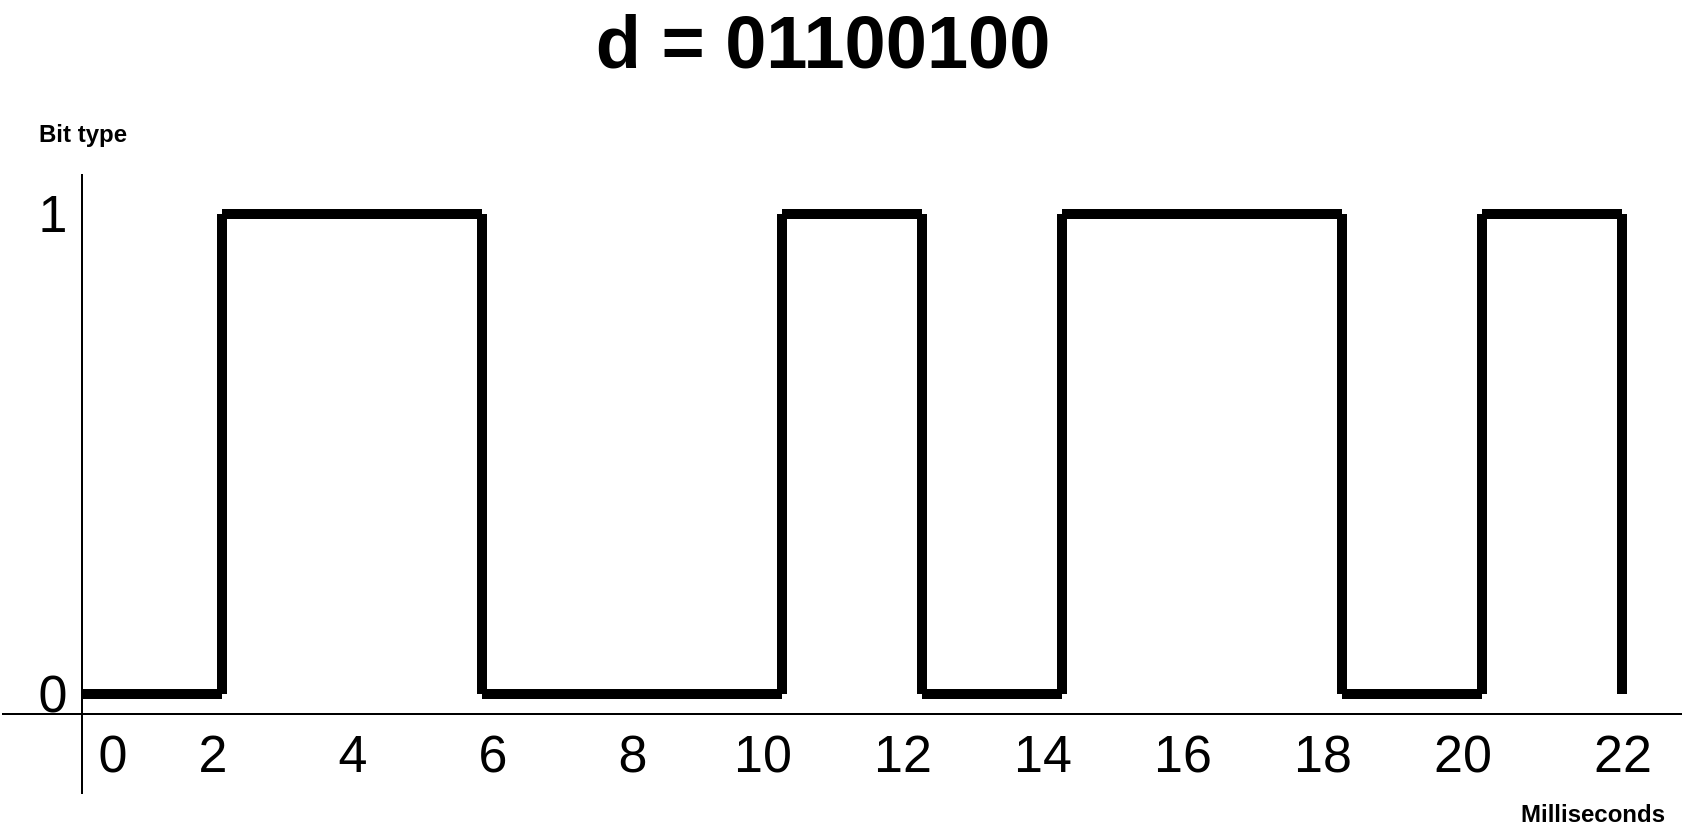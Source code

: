 <mxfile version="14.7.6" type="device"><diagram id="94SRP8zvHwiKa8jWGlW-" name="Page-1"><mxGraphModel dx="1422" dy="762" grid="1" gridSize="10" guides="1" tooltips="1" connect="1" arrows="1" fold="1" page="1" pageScale="1" pageWidth="850" pageHeight="1100" math="0" shadow="0"><root><mxCell id="0"/><mxCell id="1" parent="0"/><mxCell id="ejv7wlQHfAKgPrOIMNGD-2" value="" style="endArrow=none;html=1;" edge="1" parent="1"><mxGeometry width="50" height="50" relative="1" as="geometry"><mxPoint x="40" y="520" as="sourcePoint"/><mxPoint x="40" y="210" as="targetPoint"/></mxGeometry></mxCell><mxCell id="ejv7wlQHfAKgPrOIMNGD-3" value="" style="endArrow=none;html=1;" edge="1" parent="1"><mxGeometry width="50" height="50" relative="1" as="geometry"><mxPoint y="480" as="sourcePoint"/><mxPoint x="840" y="480" as="targetPoint"/></mxGeometry></mxCell><mxCell id="ejv7wlQHfAKgPrOIMNGD-4" value="&lt;b&gt;Milliseconds&lt;/b&gt;" style="text;html=1;align=center;verticalAlign=middle;resizable=0;points=[];autosize=1;strokeColor=none;" vertex="1" parent="1"><mxGeometry x="750" y="520" width="90" height="20" as="geometry"/></mxCell><mxCell id="ejv7wlQHfAKgPrOIMNGD-5" value="&lt;b&gt;Bit type&lt;br&gt;&lt;/b&gt;" style="text;html=1;align=center;verticalAlign=middle;resizable=0;points=[];autosize=1;strokeColor=none;" vertex="1" parent="1"><mxGeometry x="10" y="180" width="60" height="20" as="geometry"/></mxCell><mxCell id="ejv7wlQHfAKgPrOIMNGD-6" value="&lt;font style=&quot;font-size: 26px&quot;&gt;1&lt;/font&gt;" style="text;html=1;align=center;verticalAlign=middle;resizable=0;points=[];autosize=1;strokeColor=none;" vertex="1" parent="1"><mxGeometry x="10" y="220" width="30" height="20" as="geometry"/></mxCell><mxCell id="ejv7wlQHfAKgPrOIMNGD-7" value="&lt;font style=&quot;font-size: 26px&quot;&gt;0&lt;/font&gt;" style="text;html=1;align=center;verticalAlign=middle;resizable=0;points=[];autosize=1;strokeColor=none;" vertex="1" parent="1"><mxGeometry x="10" y="460" width="30" height="20" as="geometry"/></mxCell><mxCell id="ejv7wlQHfAKgPrOIMNGD-8" value="&lt;font style=&quot;font-size: 26px&quot;&gt;0&lt;/font&gt;" style="text;html=1;align=center;verticalAlign=middle;resizable=0;points=[];autosize=1;strokeColor=none;" vertex="1" parent="1"><mxGeometry x="40" y="490" width="30" height="20" as="geometry"/></mxCell><mxCell id="ejv7wlQHfAKgPrOIMNGD-9" value="&lt;font style=&quot;font-size: 26px&quot;&gt;2&lt;/font&gt;" style="text;html=1;align=center;verticalAlign=middle;resizable=0;points=[];autosize=1;strokeColor=none;" vertex="1" parent="1"><mxGeometry x="90" y="490" width="30" height="20" as="geometry"/></mxCell><mxCell id="ejv7wlQHfAKgPrOIMNGD-10" value="&lt;font style=&quot;font-size: 26px&quot;&gt;4&lt;/font&gt;" style="text;html=1;align=center;verticalAlign=middle;resizable=0;points=[];autosize=1;strokeColor=none;" vertex="1" parent="1"><mxGeometry x="160" y="490" width="30" height="20" as="geometry"/></mxCell><mxCell id="ejv7wlQHfAKgPrOIMNGD-11" value="&lt;font style=&quot;font-size: 26px&quot;&gt;6&lt;/font&gt;" style="text;html=1;align=center;verticalAlign=middle;resizable=0;points=[];autosize=1;strokeColor=none;" vertex="1" parent="1"><mxGeometry x="230" y="490" width="30" height="20" as="geometry"/></mxCell><mxCell id="ejv7wlQHfAKgPrOIMNGD-12" value="&lt;font style=&quot;font-size: 26px&quot;&gt;8&lt;/font&gt;" style="text;html=1;align=center;verticalAlign=middle;resizable=0;points=[];autosize=1;strokeColor=none;" vertex="1" parent="1"><mxGeometry x="300" y="490" width="30" height="20" as="geometry"/></mxCell><mxCell id="ejv7wlQHfAKgPrOIMNGD-13" value="&lt;font style=&quot;font-size: 26px&quot;&gt;10&lt;/font&gt;" style="text;html=1;align=center;verticalAlign=middle;resizable=0;points=[];autosize=1;strokeColor=none;" vertex="1" parent="1"><mxGeometry x="360" y="490" width="40" height="20" as="geometry"/></mxCell><mxCell id="ejv7wlQHfAKgPrOIMNGD-14" value="&lt;font style=&quot;font-size: 26px&quot;&gt;12&lt;/font&gt;" style="text;html=1;align=center;verticalAlign=middle;resizable=0;points=[];autosize=1;strokeColor=none;" vertex="1" parent="1"><mxGeometry x="430" y="490" width="40" height="20" as="geometry"/></mxCell><mxCell id="ejv7wlQHfAKgPrOIMNGD-15" value="&lt;font style=&quot;font-size: 26px&quot;&gt;14&lt;/font&gt;" style="text;html=1;align=center;verticalAlign=middle;resizable=0;points=[];autosize=1;strokeColor=none;" vertex="1" parent="1"><mxGeometry x="500" y="490" width="40" height="20" as="geometry"/></mxCell><mxCell id="ejv7wlQHfAKgPrOIMNGD-16" value="&lt;font style=&quot;font-size: 26px&quot;&gt;16&lt;/font&gt;" style="text;html=1;align=center;verticalAlign=middle;resizable=0;points=[];autosize=1;strokeColor=none;" vertex="1" parent="1"><mxGeometry x="570" y="490" width="40" height="20" as="geometry"/></mxCell><mxCell id="ejv7wlQHfAKgPrOIMNGD-17" value="&lt;font style=&quot;font-size: 26px&quot;&gt;18&lt;/font&gt;" style="text;html=1;align=center;verticalAlign=middle;resizable=0;points=[];autosize=1;strokeColor=none;" vertex="1" parent="1"><mxGeometry x="640" y="490" width="40" height="20" as="geometry"/></mxCell><mxCell id="ejv7wlQHfAKgPrOIMNGD-18" value="&lt;font style=&quot;font-size: 26px&quot;&gt;20&lt;/font&gt;" style="text;html=1;align=center;verticalAlign=middle;resizable=0;points=[];autosize=1;strokeColor=none;" vertex="1" parent="1"><mxGeometry x="710" y="490" width="40" height="20" as="geometry"/></mxCell><mxCell id="ejv7wlQHfAKgPrOIMNGD-19" value="&lt;font style=&quot;font-size: 26px&quot;&gt;22&lt;/font&gt;" style="text;html=1;align=center;verticalAlign=middle;resizable=0;points=[];autosize=1;strokeColor=none;" vertex="1" parent="1"><mxGeometry x="790" y="490" width="40" height="20" as="geometry"/></mxCell><mxCell id="ejv7wlQHfAKgPrOIMNGD-21" value="" style="endArrow=none;html=1;strokeWidth=5;" edge="1" parent="1"><mxGeometry width="50" height="50" relative="1" as="geometry"><mxPoint x="40" y="470" as="sourcePoint"/><mxPoint x="110" y="470" as="targetPoint"/></mxGeometry></mxCell><mxCell id="ejv7wlQHfAKgPrOIMNGD-29" value="" style="endArrow=none;html=1;strokeWidth=5;" edge="1" parent="1"><mxGeometry width="50" height="50" relative="1" as="geometry"><mxPoint x="110" y="230" as="sourcePoint"/><mxPoint x="240" y="230" as="targetPoint"/></mxGeometry></mxCell><mxCell id="ejv7wlQHfAKgPrOIMNGD-31" value="" style="endArrow=none;html=1;strokeWidth=5;" edge="1" parent="1"><mxGeometry width="50" height="50" relative="1" as="geometry"><mxPoint x="240" y="470" as="sourcePoint"/><mxPoint x="320" y="470" as="targetPoint"/></mxGeometry></mxCell><mxCell id="ejv7wlQHfAKgPrOIMNGD-32" value="" style="endArrow=none;html=1;strokeWidth=5;" edge="1" parent="1"><mxGeometry width="50" height="50" relative="1" as="geometry"><mxPoint x="320" y="470" as="sourcePoint"/><mxPoint x="390" y="470" as="targetPoint"/></mxGeometry></mxCell><mxCell id="ejv7wlQHfAKgPrOIMNGD-33" value="" style="endArrow=none;html=1;strokeWidth=5;" edge="1" parent="1"><mxGeometry width="50" height="50" relative="1" as="geometry"><mxPoint x="390" y="230" as="sourcePoint"/><mxPoint x="460" y="230" as="targetPoint"/></mxGeometry></mxCell><mxCell id="ejv7wlQHfAKgPrOIMNGD-34" value="" style="endArrow=none;html=1;strokeWidth=5;" edge="1" parent="1"><mxGeometry width="50" height="50" relative="1" as="geometry"><mxPoint x="460" y="470" as="sourcePoint"/><mxPoint x="530" y="470" as="targetPoint"/></mxGeometry></mxCell><mxCell id="ejv7wlQHfAKgPrOIMNGD-35" value="" style="endArrow=none;html=1;strokeWidth=5;" edge="1" parent="1"><mxGeometry width="50" height="50" relative="1" as="geometry"><mxPoint x="530" y="230" as="sourcePoint"/><mxPoint x="600" y="230" as="targetPoint"/></mxGeometry></mxCell><mxCell id="ejv7wlQHfAKgPrOIMNGD-36" value="" style="endArrow=none;html=1;strokeWidth=5;" edge="1" parent="1"><mxGeometry width="50" height="50" relative="1" as="geometry"><mxPoint x="600" y="230" as="sourcePoint"/><mxPoint x="670" y="230" as="targetPoint"/></mxGeometry></mxCell><mxCell id="ejv7wlQHfAKgPrOIMNGD-37" value="" style="endArrow=none;html=1;strokeWidth=5;" edge="1" parent="1"><mxGeometry width="50" height="50" relative="1" as="geometry"><mxPoint x="670" y="470" as="sourcePoint"/><mxPoint x="740" y="470" as="targetPoint"/></mxGeometry></mxCell><mxCell id="ejv7wlQHfAKgPrOIMNGD-38" value="" style="endArrow=none;html=1;strokeWidth=5;" edge="1" parent="1"><mxGeometry width="50" height="50" relative="1" as="geometry"><mxPoint x="740" y="230" as="sourcePoint"/><mxPoint x="810" y="230" as="targetPoint"/></mxGeometry></mxCell><mxCell id="ejv7wlQHfAKgPrOIMNGD-39" value="" style="endArrow=none;html=1;strokeWidth=5;" edge="1" parent="1"><mxGeometry width="50" height="50" relative="1" as="geometry"><mxPoint x="110" y="230" as="sourcePoint"/><mxPoint x="110" y="470" as="targetPoint"/></mxGeometry></mxCell><mxCell id="ejv7wlQHfAKgPrOIMNGD-40" value="" style="endArrow=none;html=1;strokeWidth=5;" edge="1" parent="1"><mxGeometry width="50" height="50" relative="1" as="geometry"><mxPoint x="240" y="230" as="sourcePoint"/><mxPoint x="240" y="470" as="targetPoint"/></mxGeometry></mxCell><mxCell id="ejv7wlQHfAKgPrOIMNGD-41" value="" style="endArrow=none;html=1;strokeWidth=5;" edge="1" parent="1"><mxGeometry width="50" height="50" relative="1" as="geometry"><mxPoint x="390" y="230" as="sourcePoint"/><mxPoint x="390" y="470" as="targetPoint"/></mxGeometry></mxCell><mxCell id="ejv7wlQHfAKgPrOIMNGD-42" value="" style="endArrow=none;html=1;strokeWidth=5;" edge="1" parent="1"><mxGeometry width="50" height="50" relative="1" as="geometry"><mxPoint x="460" y="230" as="sourcePoint"/><mxPoint x="460" y="470" as="targetPoint"/></mxGeometry></mxCell><mxCell id="ejv7wlQHfAKgPrOIMNGD-43" value="" style="endArrow=none;html=1;strokeWidth=5;" edge="1" parent="1"><mxGeometry width="50" height="50" relative="1" as="geometry"><mxPoint x="530" y="230" as="sourcePoint"/><mxPoint x="530" y="470" as="targetPoint"/></mxGeometry></mxCell><mxCell id="ejv7wlQHfAKgPrOIMNGD-44" value="" style="endArrow=none;html=1;strokeWidth=5;" edge="1" parent="1"><mxGeometry width="50" height="50" relative="1" as="geometry"><mxPoint x="670" y="230" as="sourcePoint"/><mxPoint x="670" y="470" as="targetPoint"/></mxGeometry></mxCell><mxCell id="ejv7wlQHfAKgPrOIMNGD-45" value="" style="endArrow=none;html=1;strokeWidth=5;" edge="1" parent="1"><mxGeometry width="50" height="50" relative="1" as="geometry"><mxPoint x="740" y="230" as="sourcePoint"/><mxPoint x="740" y="470" as="targetPoint"/></mxGeometry></mxCell><mxCell id="ejv7wlQHfAKgPrOIMNGD-46" value="" style="endArrow=none;html=1;strokeWidth=5;" edge="1" parent="1"><mxGeometry width="50" height="50" relative="1" as="geometry"><mxPoint x="810" y="230" as="sourcePoint"/><mxPoint x="810" y="470" as="targetPoint"/></mxGeometry></mxCell><mxCell id="ejv7wlQHfAKgPrOIMNGD-47" value="&lt;b&gt;&lt;font style=&quot;font-size: 37px&quot;&gt;d = 01100100&lt;/font&gt;&lt;/b&gt;" style="text;html=1;align=center;verticalAlign=middle;resizable=0;points=[];autosize=1;strokeColor=none;" vertex="1" parent="1"><mxGeometry x="290" y="130" width="240" height="30" as="geometry"/></mxCell></root></mxGraphModel></diagram></mxfile>